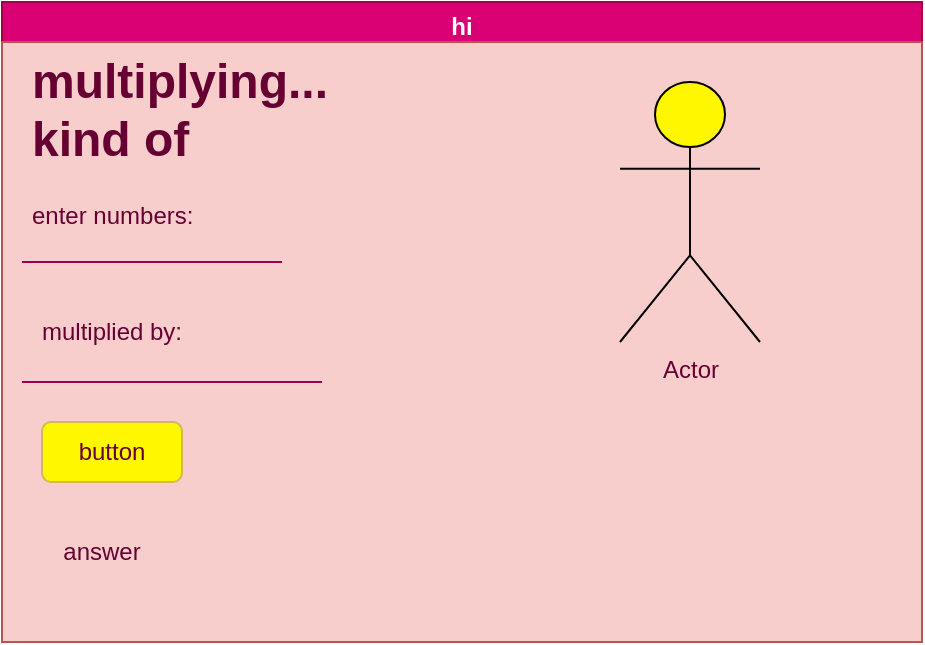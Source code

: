 <mxfile>
    <diagram id="-55225dTMH6KRCjdtvrq" name="Page-1">
        <mxGraphModel dx="594" dy="561" grid="1" gridSize="10" guides="1" tooltips="1" connect="1" arrows="1" fold="1" page="1" pageScale="1" pageWidth="827" pageHeight="1169" math="0" shadow="0">
            <root>
                <mxCell id="0"/>
                <mxCell id="1" parent="0"/>
                <mxCell id="2" value="hi" style="swimlane;fillColor=#d80073;fontColor=#ffffff;strokeColor=#A50040;" parent="1" vertex="1">
                    <mxGeometry x="70" y="190" width="460" height="240" as="geometry"/>
                </mxCell>
                <mxCell id="3" value="" style="rounded=0;whiteSpace=wrap;html=1;fillColor=#f8cecc;strokeColor=#b85450;" parent="1" vertex="1">
                    <mxGeometry x="70" y="210" width="460" height="300" as="geometry"/>
                </mxCell>
                <mxCell id="4" value="&lt;h1&gt;&lt;font color=&quot;#660033&quot;&gt;multiplying... kind of&lt;/font&gt;&lt;/h1&gt;&lt;p&gt;&lt;font color=&quot;#660033&quot;&gt;enter numbers:&lt;/font&gt;&lt;/p&gt;" style="text;html=1;strokeColor=none;fillColor=none;spacing=5;spacingTop=-20;whiteSpace=wrap;overflow=hidden;rounded=0;" parent="1" vertex="1">
                    <mxGeometry x="80" y="210" width="190" height="120" as="geometry"/>
                </mxCell>
                <mxCell id="5" value="" style="endArrow=none;html=1;fontColor=#660033;strokeColor=#99004D;" parent="1" edge="1">
                    <mxGeometry width="50" height="50" relative="1" as="geometry">
                        <mxPoint x="80" y="320" as="sourcePoint"/>
                        <mxPoint x="210" y="320" as="targetPoint"/>
                    </mxGeometry>
                </mxCell>
                <mxCell id="6" value="multiplied by:" style="text;html=1;strokeColor=none;fillColor=none;align=center;verticalAlign=middle;whiteSpace=wrap;rounded=0;fontColor=#660033;" parent="1" vertex="1">
                    <mxGeometry x="80" y="340" width="90" height="30" as="geometry"/>
                </mxCell>
                <mxCell id="7" value="" style="endArrow=none;html=1;fontColor=#660033;strokeColor=#99004D;" parent="1" edge="1">
                    <mxGeometry width="50" height="50" relative="1" as="geometry">
                        <mxPoint x="80" y="380" as="sourcePoint"/>
                        <mxPoint x="230" y="380" as="targetPoint"/>
                    </mxGeometry>
                </mxCell>
                <mxCell id="8" value="button" style="rounded=1;whiteSpace=wrap;html=1;fillColor=#FFF700;strokeColor=#d6b656;fontColor=#660033;" parent="1" vertex="1">
                    <mxGeometry x="90" y="400" width="70" height="30" as="geometry"/>
                </mxCell>
                <mxCell id="9" value="Actor" style="shape=umlActor;verticalLabelPosition=bottom;verticalAlign=top;html=1;outlineConnect=0;fontColor=#660033;fillColor=#FFF700;" parent="1" vertex="1">
                    <mxGeometry x="379" y="230" width="70" height="130" as="geometry"/>
                </mxCell>
                <mxCell id="10" value="answer" style="text;html=1;strokeColor=none;fillColor=none;align=center;verticalAlign=middle;whiteSpace=wrap;rounded=0;fontColor=#660033;" parent="1" vertex="1">
                    <mxGeometry x="90" y="450" width="60" height="30" as="geometry"/>
                </mxCell>
            </root>
        </mxGraphModel>
    </diagram>
</mxfile>